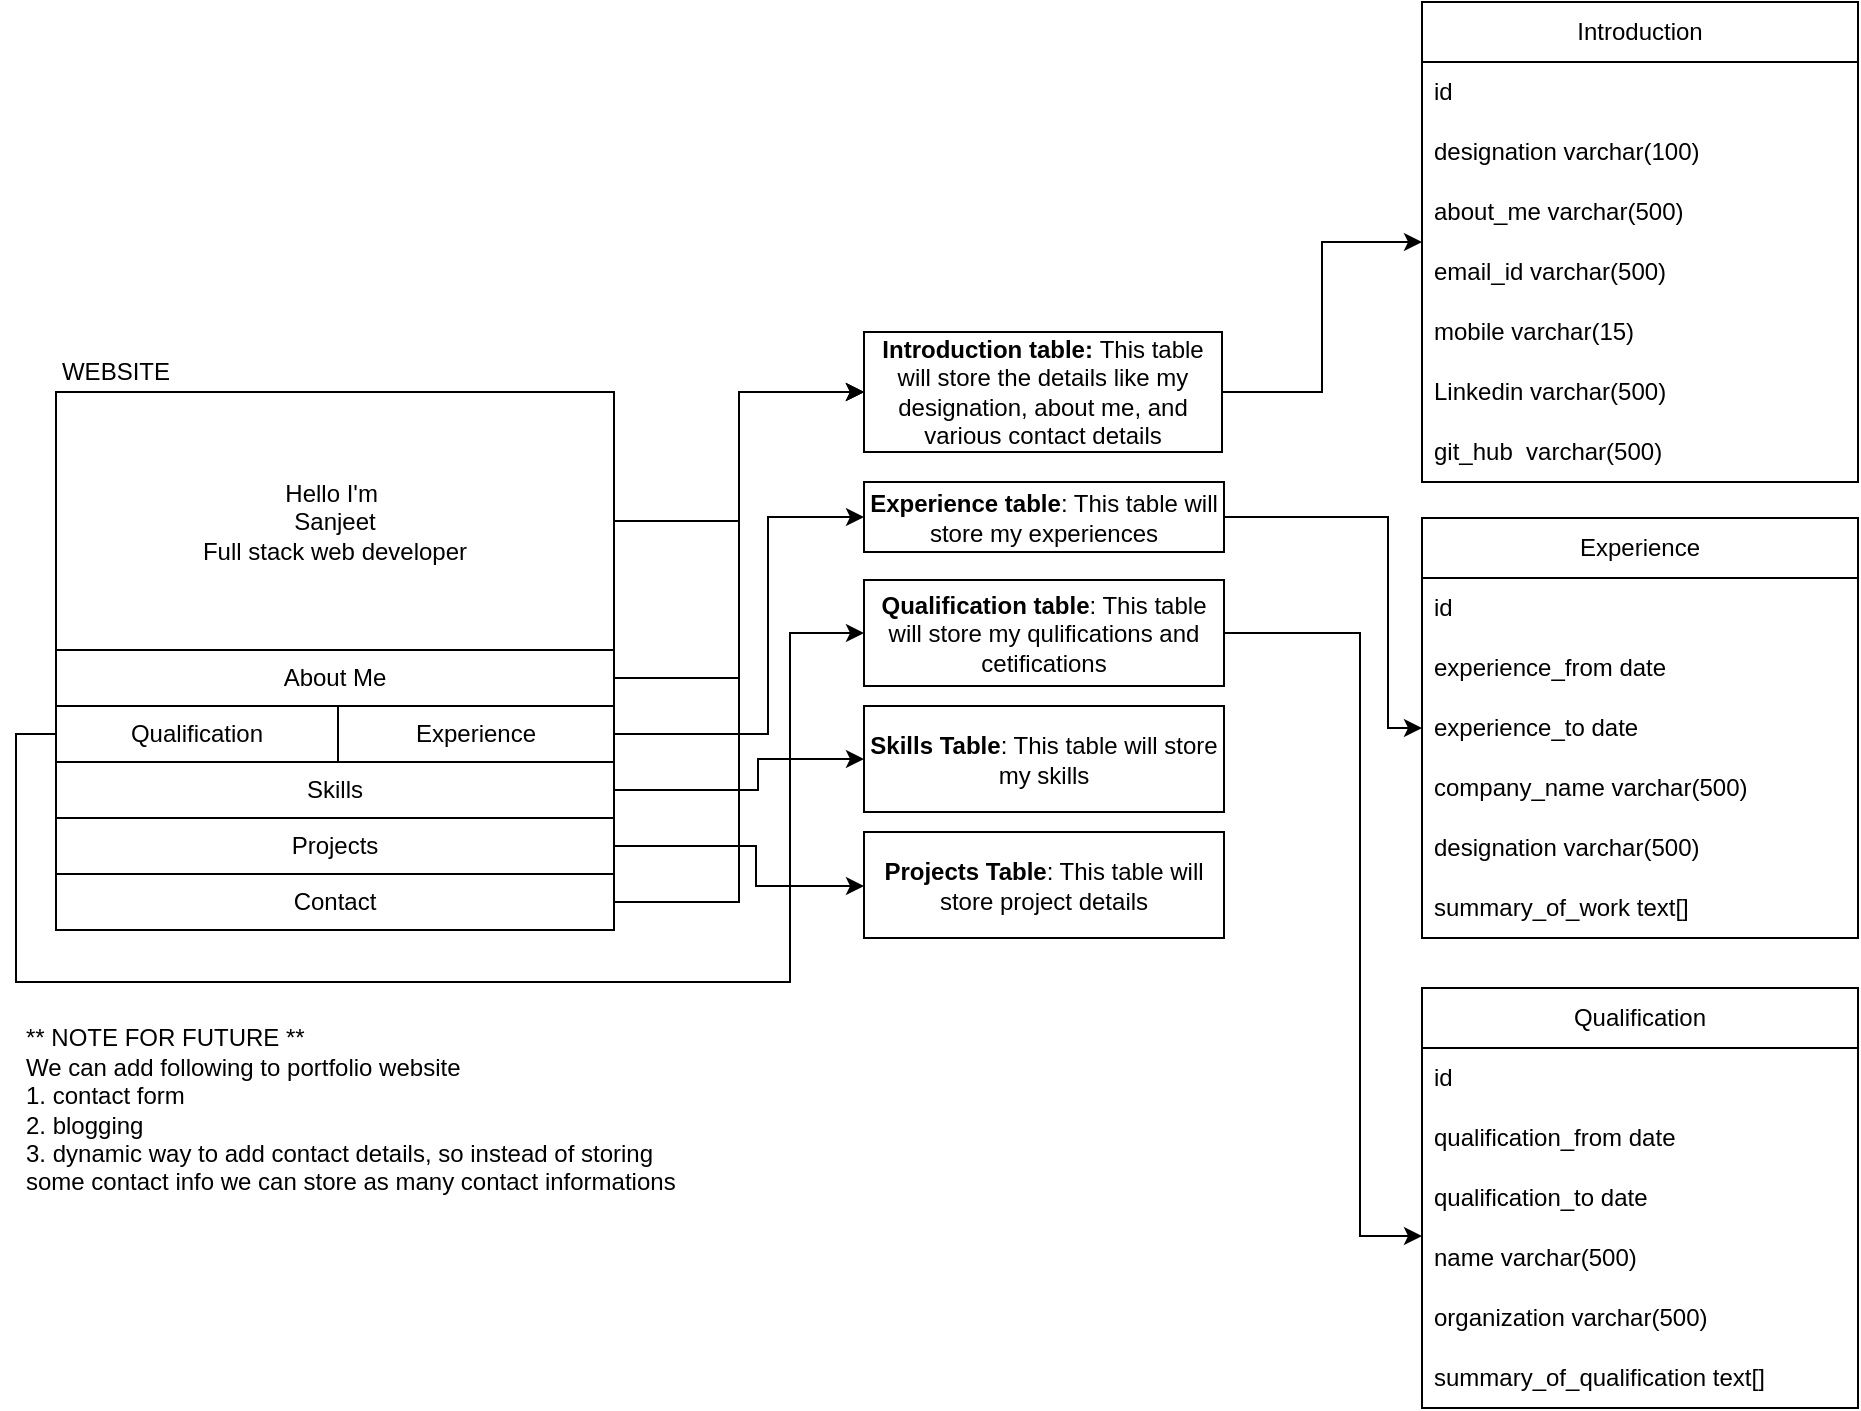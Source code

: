 <mxfile version="20.8.23" type="github">
  <diagram name="Page-1" id="Ujv4KCk9p_dzYKIpZMGY">
    <mxGraphModel dx="2546" dy="1330" grid="0" gridSize="10" guides="1" tooltips="1" connect="1" arrows="1" fold="1" page="0" pageScale="1" pageWidth="850" pageHeight="1100" math="0" shadow="0">
      <root>
        <mxCell id="0" />
        <mxCell id="1" parent="0" />
        <mxCell id="hCdEbCfftFfayXPtqMoT-12" style="edgeStyle=orthogonalEdgeStyle;rounded=0;orthogonalLoop=1;jettySize=auto;html=1;entryX=0;entryY=0.5;entryDx=0;entryDy=0;" edge="1" parent="1" source="hCdEbCfftFfayXPtqMoT-1" target="hCdEbCfftFfayXPtqMoT-11">
          <mxGeometry relative="1" as="geometry" />
        </mxCell>
        <mxCell id="hCdEbCfftFfayXPtqMoT-1" value="Hello I&#39;m&amp;nbsp;&lt;br&gt;Sanjeet&lt;br&gt;Full stack web developer" style="rounded=0;whiteSpace=wrap;html=1;" vertex="1" parent="1">
          <mxGeometry x="-39" y="117" width="279" height="129" as="geometry" />
        </mxCell>
        <mxCell id="hCdEbCfftFfayXPtqMoT-2" value="WEBSITE" style="text;html=1;strokeColor=none;fillColor=none;align=center;verticalAlign=middle;whiteSpace=wrap;rounded=0;" vertex="1" parent="1">
          <mxGeometry x="-39" y="92" width="60" height="30" as="geometry" />
        </mxCell>
        <mxCell id="hCdEbCfftFfayXPtqMoT-13" style="edgeStyle=orthogonalEdgeStyle;rounded=0;orthogonalLoop=1;jettySize=auto;html=1;entryX=0;entryY=0.5;entryDx=0;entryDy=0;" edge="1" parent="1" source="hCdEbCfftFfayXPtqMoT-3" target="hCdEbCfftFfayXPtqMoT-11">
          <mxGeometry relative="1" as="geometry" />
        </mxCell>
        <mxCell id="hCdEbCfftFfayXPtqMoT-3" value="About Me" style="rounded=0;whiteSpace=wrap;html=1;" vertex="1" parent="1">
          <mxGeometry x="-39" y="246" width="279" height="28" as="geometry" />
        </mxCell>
        <mxCell id="hCdEbCfftFfayXPtqMoT-20" style="edgeStyle=orthogonalEdgeStyle;rounded=0;orthogonalLoop=1;jettySize=auto;html=1;entryX=0;entryY=0.5;entryDx=0;entryDy=0;" edge="1" parent="1" source="hCdEbCfftFfayXPtqMoT-4" target="hCdEbCfftFfayXPtqMoT-19">
          <mxGeometry relative="1" as="geometry">
            <Array as="points">
              <mxPoint x="-59" y="288" />
              <mxPoint x="-59" y="412" />
              <mxPoint x="328" y="412" />
              <mxPoint x="328" y="238" />
            </Array>
          </mxGeometry>
        </mxCell>
        <mxCell id="hCdEbCfftFfayXPtqMoT-4" value="Qualification" style="rounded=0;whiteSpace=wrap;html=1;" vertex="1" parent="1">
          <mxGeometry x="-39" y="274" width="141" height="28" as="geometry" />
        </mxCell>
        <mxCell id="hCdEbCfftFfayXPtqMoT-18" style="edgeStyle=orthogonalEdgeStyle;rounded=0;orthogonalLoop=1;jettySize=auto;html=1;entryX=0;entryY=0.5;entryDx=0;entryDy=0;" edge="1" parent="1" source="hCdEbCfftFfayXPtqMoT-5" target="hCdEbCfftFfayXPtqMoT-17">
          <mxGeometry relative="1" as="geometry">
            <Array as="points">
              <mxPoint x="317" y="288" />
              <mxPoint x="317" y="180" />
            </Array>
          </mxGeometry>
        </mxCell>
        <mxCell id="hCdEbCfftFfayXPtqMoT-5" value="Experience" style="rounded=0;whiteSpace=wrap;html=1;" vertex="1" parent="1">
          <mxGeometry x="102" y="274" width="138" height="28" as="geometry" />
        </mxCell>
        <mxCell id="hCdEbCfftFfayXPtqMoT-23" style="edgeStyle=orthogonalEdgeStyle;rounded=0;orthogonalLoop=1;jettySize=auto;html=1;entryX=0;entryY=0.5;entryDx=0;entryDy=0;" edge="1" parent="1" source="hCdEbCfftFfayXPtqMoT-6" target="hCdEbCfftFfayXPtqMoT-21">
          <mxGeometry relative="1" as="geometry">
            <Array as="points">
              <mxPoint x="312" y="316" />
              <mxPoint x="312" y="300" />
            </Array>
          </mxGeometry>
        </mxCell>
        <mxCell id="hCdEbCfftFfayXPtqMoT-6" value="Skills" style="rounded=0;whiteSpace=wrap;html=1;" vertex="1" parent="1">
          <mxGeometry x="-39" y="302" width="279" height="28" as="geometry" />
        </mxCell>
        <mxCell id="hCdEbCfftFfayXPtqMoT-24" style="edgeStyle=orthogonalEdgeStyle;rounded=0;orthogonalLoop=1;jettySize=auto;html=1;" edge="1" parent="1" source="hCdEbCfftFfayXPtqMoT-7" target="hCdEbCfftFfayXPtqMoT-22">
          <mxGeometry relative="1" as="geometry">
            <Array as="points">
              <mxPoint x="311" y="344" />
              <mxPoint x="311" y="364" />
            </Array>
          </mxGeometry>
        </mxCell>
        <mxCell id="hCdEbCfftFfayXPtqMoT-7" value="Projects" style="rounded=0;whiteSpace=wrap;html=1;" vertex="1" parent="1">
          <mxGeometry x="-39" y="330" width="279" height="28" as="geometry" />
        </mxCell>
        <mxCell id="hCdEbCfftFfayXPtqMoT-16" style="edgeStyle=orthogonalEdgeStyle;rounded=0;orthogonalLoop=1;jettySize=auto;html=1;entryX=0;entryY=0.5;entryDx=0;entryDy=0;" edge="1" parent="1" source="hCdEbCfftFfayXPtqMoT-8" target="hCdEbCfftFfayXPtqMoT-11">
          <mxGeometry relative="1" as="geometry" />
        </mxCell>
        <mxCell id="hCdEbCfftFfayXPtqMoT-8" value="Contact" style="rounded=0;whiteSpace=wrap;html=1;" vertex="1" parent="1">
          <mxGeometry x="-39" y="358" width="279" height="28" as="geometry" />
        </mxCell>
        <mxCell id="hCdEbCfftFfayXPtqMoT-45" style="edgeStyle=orthogonalEdgeStyle;rounded=0;orthogonalLoop=1;jettySize=auto;html=1;" edge="1" parent="1" source="hCdEbCfftFfayXPtqMoT-11" target="hCdEbCfftFfayXPtqMoT-32">
          <mxGeometry relative="1" as="geometry" />
        </mxCell>
        <mxCell id="hCdEbCfftFfayXPtqMoT-11" value="&lt;b&gt;Introduction table: &lt;/b&gt;This table will store the details like my designation, about me, and various contact details" style="whiteSpace=wrap;html=1;rounded=0;" vertex="1" parent="1">
          <mxGeometry x="365" y="87" width="179" height="60" as="geometry" />
        </mxCell>
        <mxCell id="hCdEbCfftFfayXPtqMoT-55" style="edgeStyle=orthogonalEdgeStyle;rounded=0;orthogonalLoop=1;jettySize=auto;html=1;" edge="1" parent="1" source="hCdEbCfftFfayXPtqMoT-17" target="hCdEbCfftFfayXPtqMoT-46">
          <mxGeometry relative="1" as="geometry">
            <Array as="points">
              <mxPoint x="627" y="179" />
              <mxPoint x="627" y="285" />
            </Array>
          </mxGeometry>
        </mxCell>
        <mxCell id="hCdEbCfftFfayXPtqMoT-17" value="&lt;b&gt;Experience table&lt;/b&gt;: This table will store my experiences" style="whiteSpace=wrap;html=1;rounded=0;" vertex="1" parent="1">
          <mxGeometry x="365" y="162" width="180" height="35" as="geometry" />
        </mxCell>
        <mxCell id="hCdEbCfftFfayXPtqMoT-63" style="edgeStyle=orthogonalEdgeStyle;rounded=0;orthogonalLoop=1;jettySize=auto;html=1;" edge="1" parent="1" source="hCdEbCfftFfayXPtqMoT-19" target="hCdEbCfftFfayXPtqMoT-56">
          <mxGeometry relative="1" as="geometry">
            <Array as="points">
              <mxPoint x="613" y="237" />
              <mxPoint x="613" y="539" />
            </Array>
          </mxGeometry>
        </mxCell>
        <mxCell id="hCdEbCfftFfayXPtqMoT-19" value="&lt;b&gt;Qualification table&lt;/b&gt;: This table will store my qulifications and cetifications" style="whiteSpace=wrap;html=1;rounded=0;" vertex="1" parent="1">
          <mxGeometry x="365" y="211" width="180" height="53" as="geometry" />
        </mxCell>
        <mxCell id="hCdEbCfftFfayXPtqMoT-21" value="&lt;b&gt;Skills Table&lt;/b&gt;: This table will store my skills" style="whiteSpace=wrap;html=1;rounded=0;" vertex="1" parent="1">
          <mxGeometry x="365" y="274" width="180" height="53" as="geometry" />
        </mxCell>
        <mxCell id="hCdEbCfftFfayXPtqMoT-22" value="&lt;b&gt;Projects Table&lt;/b&gt;: This table will store project details" style="whiteSpace=wrap;html=1;rounded=0;" vertex="1" parent="1">
          <mxGeometry x="365" y="337" width="180" height="53" as="geometry" />
        </mxCell>
        <mxCell id="hCdEbCfftFfayXPtqMoT-25" value="** NOTE FOR FUTURE **&lt;br&gt;We can add following to portfolio website&lt;br&gt;1. contact form&lt;br&gt;2. blogging&lt;br&gt;3. dynamic way to add contact details, so instead of storing some contact info we can store as many contact informations" style="text;html=1;strokeColor=none;fillColor=none;align=left;verticalAlign=middle;whiteSpace=wrap;rounded=0;" vertex="1" parent="1">
          <mxGeometry x="-56" y="426" width="347" height="100" as="geometry" />
        </mxCell>
        <mxCell id="hCdEbCfftFfayXPtqMoT-32" value="Introduction" style="swimlane;fontStyle=0;childLayout=stackLayout;horizontal=1;startSize=30;horizontalStack=0;resizeParent=1;resizeParentMax=0;resizeLast=0;collapsible=1;marginBottom=0;whiteSpace=wrap;html=1;" vertex="1" parent="1">
          <mxGeometry x="644" y="-78" width="218" height="240" as="geometry">
            <mxRectangle x="644" y="-78" width="98" height="30" as="alternateBounds" />
          </mxGeometry>
        </mxCell>
        <mxCell id="hCdEbCfftFfayXPtqMoT-33" value="id&lt;br&gt;" style="text;strokeColor=none;fillColor=none;align=left;verticalAlign=middle;spacingLeft=4;spacingRight=4;overflow=hidden;points=[[0,0.5],[1,0.5]];portConstraint=eastwest;rotatable=0;whiteSpace=wrap;html=1;" vertex="1" parent="hCdEbCfftFfayXPtqMoT-32">
          <mxGeometry y="30" width="218" height="30" as="geometry" />
        </mxCell>
        <mxCell id="hCdEbCfftFfayXPtqMoT-34" value="designation varchar(100)" style="text;strokeColor=none;fillColor=none;align=left;verticalAlign=middle;spacingLeft=4;spacingRight=4;overflow=hidden;points=[[0,0.5],[1,0.5]];portConstraint=eastwest;rotatable=0;whiteSpace=wrap;html=1;" vertex="1" parent="hCdEbCfftFfayXPtqMoT-32">
          <mxGeometry y="60" width="218" height="30" as="geometry" />
        </mxCell>
        <mxCell id="hCdEbCfftFfayXPtqMoT-39" value="about_me varchar(500)" style="text;strokeColor=none;fillColor=none;align=left;verticalAlign=middle;spacingLeft=4;spacingRight=4;overflow=hidden;points=[[0,0.5],[1,0.5]];portConstraint=eastwest;rotatable=0;whiteSpace=wrap;html=1;" vertex="1" parent="hCdEbCfftFfayXPtqMoT-32">
          <mxGeometry y="90" width="218" height="30" as="geometry" />
        </mxCell>
        <mxCell id="hCdEbCfftFfayXPtqMoT-40" value="email_id varchar(500)" style="text;strokeColor=none;fillColor=none;align=left;verticalAlign=middle;spacingLeft=4;spacingRight=4;overflow=hidden;points=[[0,0.5],[1,0.5]];portConstraint=eastwest;rotatable=0;whiteSpace=wrap;html=1;" vertex="1" parent="hCdEbCfftFfayXPtqMoT-32">
          <mxGeometry y="120" width="218" height="30" as="geometry" />
        </mxCell>
        <mxCell id="hCdEbCfftFfayXPtqMoT-41" value="mobile varchar(15)" style="text;strokeColor=none;fillColor=none;align=left;verticalAlign=middle;spacingLeft=4;spacingRight=4;overflow=hidden;points=[[0,0.5],[1,0.5]];portConstraint=eastwest;rotatable=0;whiteSpace=wrap;html=1;" vertex="1" parent="hCdEbCfftFfayXPtqMoT-32">
          <mxGeometry y="150" width="218" height="30" as="geometry" />
        </mxCell>
        <mxCell id="hCdEbCfftFfayXPtqMoT-42" value="Linkedin varchar(500)" style="text;strokeColor=none;fillColor=none;align=left;verticalAlign=middle;spacingLeft=4;spacingRight=4;overflow=hidden;points=[[0,0.5],[1,0.5]];portConstraint=eastwest;rotatable=0;whiteSpace=wrap;html=1;" vertex="1" parent="hCdEbCfftFfayXPtqMoT-32">
          <mxGeometry y="180" width="218" height="30" as="geometry" />
        </mxCell>
        <mxCell id="hCdEbCfftFfayXPtqMoT-43" value="git_hub&amp;nbsp; varchar(500)" style="text;strokeColor=none;fillColor=none;align=left;verticalAlign=middle;spacingLeft=4;spacingRight=4;overflow=hidden;points=[[0,0.5],[1,0.5]];portConstraint=eastwest;rotatable=0;whiteSpace=wrap;html=1;" vertex="1" parent="hCdEbCfftFfayXPtqMoT-32">
          <mxGeometry y="210" width="218" height="30" as="geometry" />
        </mxCell>
        <mxCell id="hCdEbCfftFfayXPtqMoT-46" value="Experience" style="swimlane;fontStyle=0;childLayout=stackLayout;horizontal=1;startSize=30;horizontalStack=0;resizeParent=1;resizeParentMax=0;resizeLast=0;collapsible=1;marginBottom=0;whiteSpace=wrap;html=1;" vertex="1" parent="1">
          <mxGeometry x="644" y="180" width="218" height="210" as="geometry">
            <mxRectangle x="644" y="-78" width="98" height="30" as="alternateBounds" />
          </mxGeometry>
        </mxCell>
        <mxCell id="hCdEbCfftFfayXPtqMoT-47" value="id&lt;br&gt;" style="text;strokeColor=none;fillColor=none;align=left;verticalAlign=middle;spacingLeft=4;spacingRight=4;overflow=hidden;points=[[0,0.5],[1,0.5]];portConstraint=eastwest;rotatable=0;whiteSpace=wrap;html=1;" vertex="1" parent="hCdEbCfftFfayXPtqMoT-46">
          <mxGeometry y="30" width="218" height="30" as="geometry" />
        </mxCell>
        <mxCell id="hCdEbCfftFfayXPtqMoT-48" value="experience_from date" style="text;strokeColor=none;fillColor=none;align=left;verticalAlign=middle;spacingLeft=4;spacingRight=4;overflow=hidden;points=[[0,0.5],[1,0.5]];portConstraint=eastwest;rotatable=0;whiteSpace=wrap;html=1;" vertex="1" parent="hCdEbCfftFfayXPtqMoT-46">
          <mxGeometry y="60" width="218" height="30" as="geometry" />
        </mxCell>
        <mxCell id="hCdEbCfftFfayXPtqMoT-54" value="experience_to date" style="text;strokeColor=none;fillColor=none;align=left;verticalAlign=middle;spacingLeft=4;spacingRight=4;overflow=hidden;points=[[0,0.5],[1,0.5]];portConstraint=eastwest;rotatable=0;whiteSpace=wrap;html=1;" vertex="1" parent="hCdEbCfftFfayXPtqMoT-46">
          <mxGeometry y="90" width="218" height="30" as="geometry" />
        </mxCell>
        <mxCell id="hCdEbCfftFfayXPtqMoT-49" value="company_name varchar(500)" style="text;strokeColor=none;fillColor=none;align=left;verticalAlign=middle;spacingLeft=4;spacingRight=4;overflow=hidden;points=[[0,0.5],[1,0.5]];portConstraint=eastwest;rotatable=0;whiteSpace=wrap;html=1;" vertex="1" parent="hCdEbCfftFfayXPtqMoT-46">
          <mxGeometry y="120" width="218" height="30" as="geometry" />
        </mxCell>
        <mxCell id="hCdEbCfftFfayXPtqMoT-50" value="designation varchar(500)" style="text;strokeColor=none;fillColor=none;align=left;verticalAlign=middle;spacingLeft=4;spacingRight=4;overflow=hidden;points=[[0,0.5],[1,0.5]];portConstraint=eastwest;rotatable=0;whiteSpace=wrap;html=1;" vertex="1" parent="hCdEbCfftFfayXPtqMoT-46">
          <mxGeometry y="150" width="218" height="30" as="geometry" />
        </mxCell>
        <mxCell id="hCdEbCfftFfayXPtqMoT-51" value="summary_of_work text[]" style="text;strokeColor=none;fillColor=none;align=left;verticalAlign=middle;spacingLeft=4;spacingRight=4;overflow=hidden;points=[[0,0.5],[1,0.5]];portConstraint=eastwest;rotatable=0;whiteSpace=wrap;html=1;" vertex="1" parent="hCdEbCfftFfayXPtqMoT-46">
          <mxGeometry y="180" width="218" height="30" as="geometry" />
        </mxCell>
        <mxCell id="hCdEbCfftFfayXPtqMoT-56" value="Qualification" style="swimlane;fontStyle=0;childLayout=stackLayout;horizontal=1;startSize=30;horizontalStack=0;resizeParent=1;resizeParentMax=0;resizeLast=0;collapsible=1;marginBottom=0;whiteSpace=wrap;html=1;" vertex="1" parent="1">
          <mxGeometry x="644" y="415" width="218" height="210" as="geometry">
            <mxRectangle x="644" y="-78" width="98" height="30" as="alternateBounds" />
          </mxGeometry>
        </mxCell>
        <mxCell id="hCdEbCfftFfayXPtqMoT-57" value="id&lt;br&gt;" style="text;strokeColor=none;fillColor=none;align=left;verticalAlign=middle;spacingLeft=4;spacingRight=4;overflow=hidden;points=[[0,0.5],[1,0.5]];portConstraint=eastwest;rotatable=0;whiteSpace=wrap;html=1;" vertex="1" parent="hCdEbCfftFfayXPtqMoT-56">
          <mxGeometry y="30" width="218" height="30" as="geometry" />
        </mxCell>
        <mxCell id="hCdEbCfftFfayXPtqMoT-58" value="qualification_from date" style="text;strokeColor=none;fillColor=none;align=left;verticalAlign=middle;spacingLeft=4;spacingRight=4;overflow=hidden;points=[[0,0.5],[1,0.5]];portConstraint=eastwest;rotatable=0;whiteSpace=wrap;html=1;" vertex="1" parent="hCdEbCfftFfayXPtqMoT-56">
          <mxGeometry y="60" width="218" height="30" as="geometry" />
        </mxCell>
        <mxCell id="hCdEbCfftFfayXPtqMoT-59" value="qualification_to date" style="text;strokeColor=none;fillColor=none;align=left;verticalAlign=middle;spacingLeft=4;spacingRight=4;overflow=hidden;points=[[0,0.5],[1,0.5]];portConstraint=eastwest;rotatable=0;whiteSpace=wrap;html=1;" vertex="1" parent="hCdEbCfftFfayXPtqMoT-56">
          <mxGeometry y="90" width="218" height="30" as="geometry" />
        </mxCell>
        <mxCell id="hCdEbCfftFfayXPtqMoT-60" value="name varchar(500)" style="text;strokeColor=none;fillColor=none;align=left;verticalAlign=middle;spacingLeft=4;spacingRight=4;overflow=hidden;points=[[0,0.5],[1,0.5]];portConstraint=eastwest;rotatable=0;whiteSpace=wrap;html=1;" vertex="1" parent="hCdEbCfftFfayXPtqMoT-56">
          <mxGeometry y="120" width="218" height="30" as="geometry" />
        </mxCell>
        <mxCell id="hCdEbCfftFfayXPtqMoT-61" value="organization varchar(500)" style="text;strokeColor=none;fillColor=none;align=left;verticalAlign=middle;spacingLeft=4;spacingRight=4;overflow=hidden;points=[[0,0.5],[1,0.5]];portConstraint=eastwest;rotatable=0;whiteSpace=wrap;html=1;" vertex="1" parent="hCdEbCfftFfayXPtqMoT-56">
          <mxGeometry y="150" width="218" height="30" as="geometry" />
        </mxCell>
        <mxCell id="hCdEbCfftFfayXPtqMoT-62" value="summary_of_qualification text[]" style="text;strokeColor=none;fillColor=none;align=left;verticalAlign=middle;spacingLeft=4;spacingRight=4;overflow=hidden;points=[[0,0.5],[1,0.5]];portConstraint=eastwest;rotatable=0;whiteSpace=wrap;html=1;" vertex="1" parent="hCdEbCfftFfayXPtqMoT-56">
          <mxGeometry y="180" width="218" height="30" as="geometry" />
        </mxCell>
      </root>
    </mxGraphModel>
  </diagram>
</mxfile>

